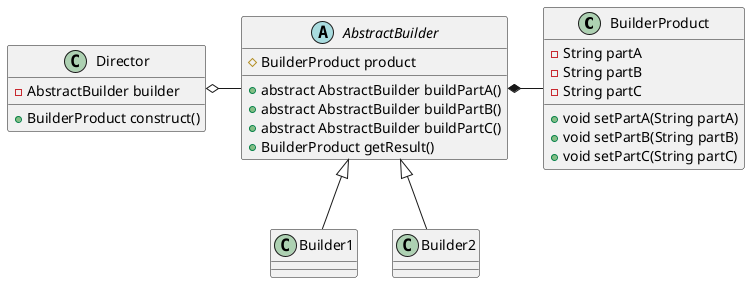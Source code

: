 @startuml

class BuilderProduct {
    - String partA
    - String partB
    - String partC
    + void setPartA(String partA)
    + void setPartB(String partB)
    + void setPartC(String partC)
}
abstract class AbstractBuilder {
    # BuilderProduct product
    + abstract AbstractBuilder buildPartA()
    + abstract AbstractBuilder buildPartB()
    + abstract AbstractBuilder buildPartC()
    + BuilderProduct getResult()
}
AbstractBuilder *- BuilderProduct
class Builder1 extends AbstractBuilder
class Builder2 extends AbstractBuilder
class Director {
    - AbstractBuilder builder
    + BuilderProduct construct()
}
Director o- AbstractBuilder

@enduml